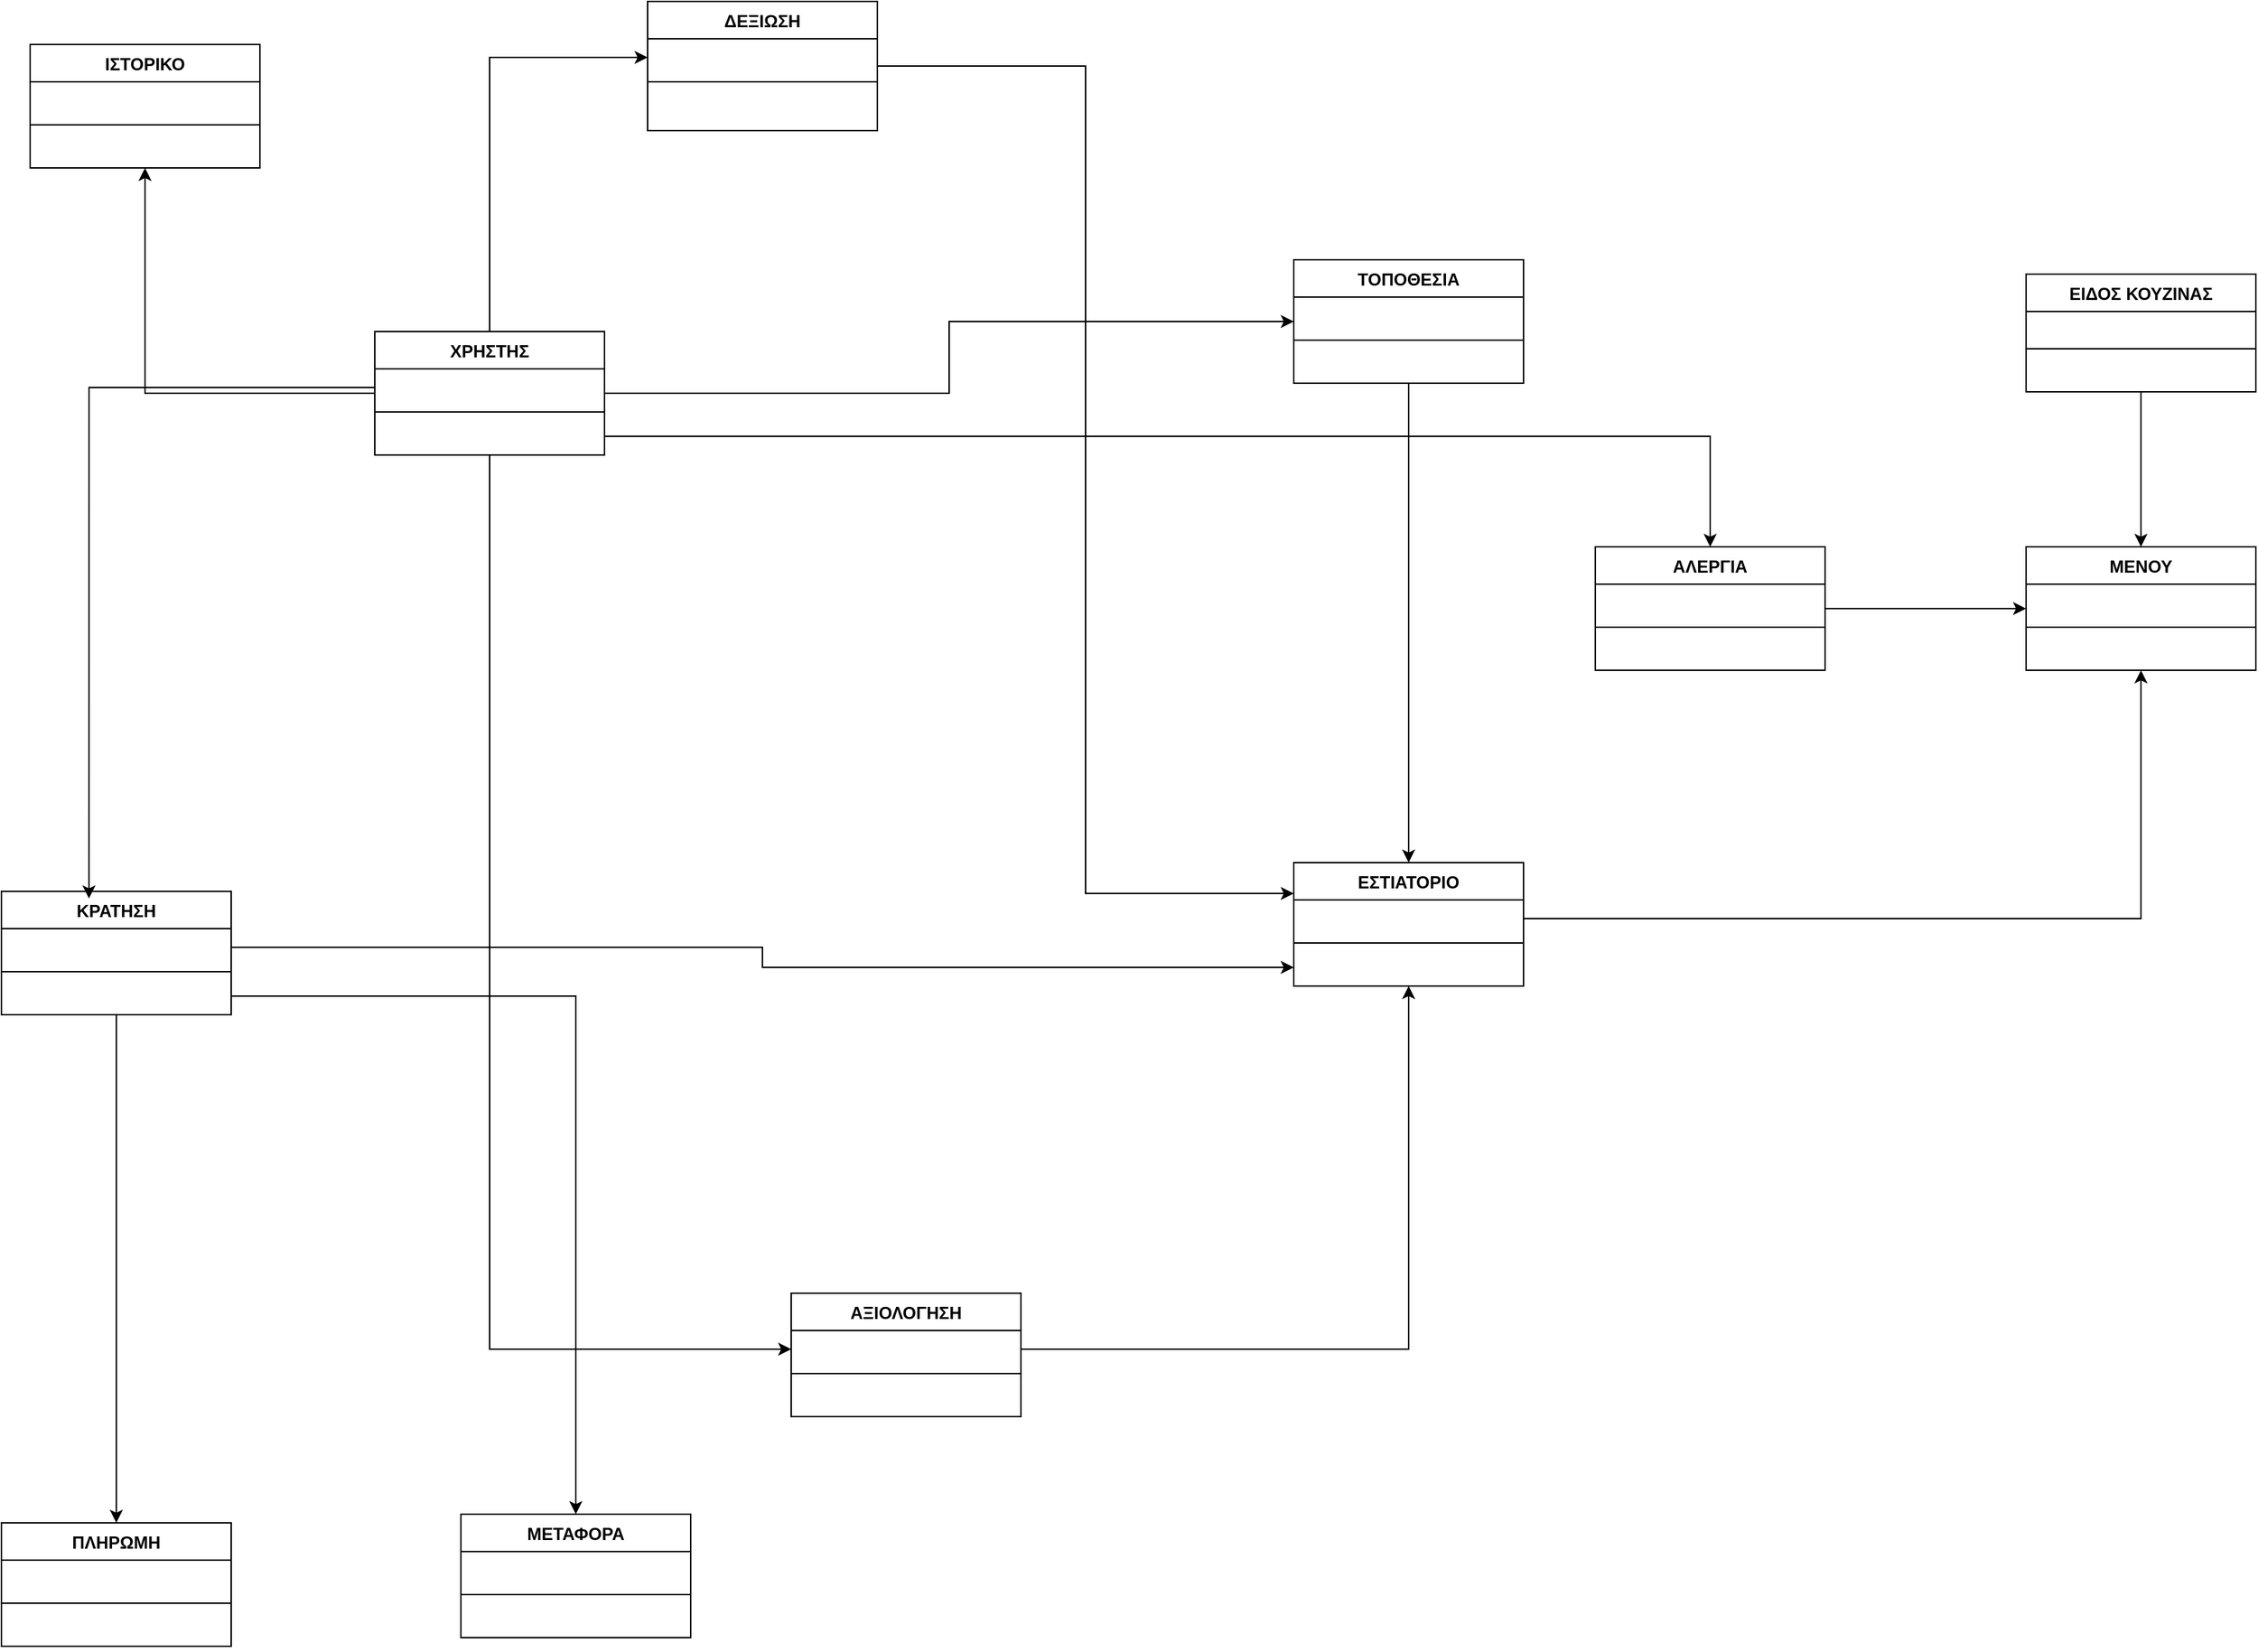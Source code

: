 <mxfile version="26.2.2">
  <diagram id="C5RBs43oDa-KdzZeNtuy" name="Page-1">
    <mxGraphModel dx="1692" dy="2362" grid="1" gridSize="10" guides="1" tooltips="1" connect="1" arrows="1" fold="1" page="1" pageScale="1" pageWidth="827" pageHeight="1169" math="0" shadow="0">
      <root>
        <mxCell id="WIyWlLk6GJQsqaUBKTNV-0" />
        <mxCell id="WIyWlLk6GJQsqaUBKTNV-1" parent="WIyWlLk6GJQsqaUBKTNV-0" />
        <mxCell id="ub9KRwK_nd_Me4nCtyko-33" style="edgeStyle=orthogonalEdgeStyle;rounded=0;orthogonalLoop=1;jettySize=auto;html=1;entryX=0;entryY=0.5;entryDx=0;entryDy=0;" parent="WIyWlLk6GJQsqaUBKTNV-1" source="ub9KRwK_nd_Me4nCtyko-0" target="ub9KRwK_nd_Me4nCtyko-13" edge="1">
          <mxGeometry relative="1" as="geometry" />
        </mxCell>
        <mxCell id="ub9KRwK_nd_Me4nCtyko-61" style="edgeStyle=orthogonalEdgeStyle;rounded=0;orthogonalLoop=1;jettySize=auto;html=1;" parent="WIyWlLk6GJQsqaUBKTNV-1" source="ub9KRwK_nd_Me4nCtyko-0" target="ub9KRwK_nd_Me4nCtyko-4" edge="1">
          <mxGeometry relative="1" as="geometry" />
        </mxCell>
        <mxCell id="ub9KRwK_nd_Me4nCtyko-74" style="edgeStyle=orthogonalEdgeStyle;rounded=0;orthogonalLoop=1;jettySize=auto;html=1;entryX=0;entryY=0.5;entryDx=0;entryDy=0;" parent="WIyWlLk6GJQsqaUBKTNV-1" source="ub9KRwK_nd_Me4nCtyko-0" target="ub9KRwK_nd_Me4nCtyko-68" edge="1">
          <mxGeometry relative="1" as="geometry" />
        </mxCell>
        <mxCell id="LgLEHqYEE3p3ThOKdSF8-6" style="edgeStyle=orthogonalEdgeStyle;rounded=0;orthogonalLoop=1;jettySize=auto;html=1;" edge="1" parent="WIyWlLk6GJQsqaUBKTNV-1" source="ub9KRwK_nd_Me4nCtyko-0" target="LgLEHqYEE3p3ThOKdSF8-0">
          <mxGeometry relative="1" as="geometry" />
        </mxCell>
        <mxCell id="ub9KRwK_nd_Me4nCtyko-0" value="ΧΡΗΣΤΗΣ" style="swimlane;fontStyle=1;align=center;verticalAlign=top;childLayout=stackLayout;horizontal=1;startSize=26;horizontalStack=0;resizeParent=1;resizeParentMax=0;resizeLast=0;collapsible=1;marginBottom=0;whiteSpace=wrap;html=1;" parent="WIyWlLk6GJQsqaUBKTNV-1" vertex="1">
          <mxGeometry x="290" y="-60" width="160" height="86" as="geometry" />
        </mxCell>
        <mxCell id="ub9KRwK_nd_Me4nCtyko-1" value="&amp;nbsp; &amp;nbsp; &amp;nbsp; &amp;nbsp; &amp;nbsp; &amp;nbsp; &amp;nbsp; &amp;nbsp; &amp;nbsp;" style="text;strokeColor=none;fillColor=none;align=left;verticalAlign=top;spacingLeft=4;spacingRight=4;overflow=hidden;rotatable=0;points=[[0,0.5],[1,0.5]];portConstraint=eastwest;whiteSpace=wrap;html=1;" parent="ub9KRwK_nd_Me4nCtyko-0" vertex="1">
          <mxGeometry y="26" width="160" height="26" as="geometry" />
        </mxCell>
        <mxCell id="ub9KRwK_nd_Me4nCtyko-2" value="" style="line;strokeWidth=1;fillColor=none;align=left;verticalAlign=middle;spacingTop=-1;spacingLeft=3;spacingRight=3;rotatable=0;labelPosition=right;points=[];portConstraint=eastwest;strokeColor=inherit;" parent="ub9KRwK_nd_Me4nCtyko-0" vertex="1">
          <mxGeometry y="52" width="160" height="8" as="geometry" />
        </mxCell>
        <mxCell id="ub9KRwK_nd_Me4nCtyko-3" value="&amp;nbsp; &amp;nbsp; &amp;nbsp; &amp;nbsp; &amp;nbsp; &amp;nbsp; &amp;nbsp; &amp;nbsp; &amp;nbsp; &amp;nbsp;&amp;nbsp;" style="text;strokeColor=none;fillColor=none;align=left;verticalAlign=top;spacingLeft=4;spacingRight=4;overflow=hidden;rotatable=0;points=[[0,0.5],[1,0.5]];portConstraint=eastwest;whiteSpace=wrap;html=1;" parent="ub9KRwK_nd_Me4nCtyko-0" vertex="1">
          <mxGeometry y="60" width="160" height="26" as="geometry" />
        </mxCell>
        <mxCell id="ub9KRwK_nd_Me4nCtyko-47" style="edgeStyle=orthogonalEdgeStyle;rounded=0;orthogonalLoop=1;jettySize=auto;html=1;" parent="WIyWlLk6GJQsqaUBKTNV-1" source="ub9KRwK_nd_Me4nCtyko-4" target="ub9KRwK_nd_Me4nCtyko-8" edge="1">
          <mxGeometry relative="1" as="geometry" />
        </mxCell>
        <mxCell id="ub9KRwK_nd_Me4nCtyko-4" value="ΤΟΠΟΘΕΣΙΑ" style="swimlane;fontStyle=1;align=center;verticalAlign=top;childLayout=stackLayout;horizontal=1;startSize=26;horizontalStack=0;resizeParent=1;resizeParentMax=0;resizeLast=0;collapsible=1;marginBottom=0;whiteSpace=wrap;html=1;" parent="WIyWlLk6GJQsqaUBKTNV-1" vertex="1">
          <mxGeometry x="930" y="-110" width="160" height="86" as="geometry" />
        </mxCell>
        <mxCell id="ub9KRwK_nd_Me4nCtyko-5" value="&amp;nbsp;" style="text;strokeColor=none;fillColor=none;align=left;verticalAlign=top;spacingLeft=4;spacingRight=4;overflow=hidden;rotatable=0;points=[[0,0.5],[1,0.5]];portConstraint=eastwest;whiteSpace=wrap;html=1;" parent="ub9KRwK_nd_Me4nCtyko-4" vertex="1">
          <mxGeometry y="26" width="160" height="26" as="geometry" />
        </mxCell>
        <mxCell id="ub9KRwK_nd_Me4nCtyko-6" value="" style="line;strokeWidth=1;fillColor=none;align=left;verticalAlign=middle;spacingTop=-1;spacingLeft=3;spacingRight=3;rotatable=0;labelPosition=right;points=[];portConstraint=eastwest;strokeColor=inherit;" parent="ub9KRwK_nd_Me4nCtyko-4" vertex="1">
          <mxGeometry y="52" width="160" height="8" as="geometry" />
        </mxCell>
        <mxCell id="ub9KRwK_nd_Me4nCtyko-7" value="&amp;nbsp;" style="text;strokeColor=none;fillColor=none;align=left;verticalAlign=top;spacingLeft=4;spacingRight=4;overflow=hidden;rotatable=0;points=[[0,0.5],[1,0.5]];portConstraint=eastwest;whiteSpace=wrap;html=1;" parent="ub9KRwK_nd_Me4nCtyko-4" vertex="1">
          <mxGeometry y="60" width="160" height="26" as="geometry" />
        </mxCell>
        <mxCell id="ub9KRwK_nd_Me4nCtyko-8" value="ΕΣΤΙΑΤΟΡΙΟ" style="swimlane;fontStyle=1;align=center;verticalAlign=top;childLayout=stackLayout;horizontal=1;startSize=26;horizontalStack=0;resizeParent=1;resizeParentMax=0;resizeLast=0;collapsible=1;marginBottom=0;whiteSpace=wrap;html=1;" parent="WIyWlLk6GJQsqaUBKTNV-1" vertex="1">
          <mxGeometry x="930" y="310" width="160" height="86" as="geometry" />
        </mxCell>
        <mxCell id="ub9KRwK_nd_Me4nCtyko-9" value="&amp;nbsp; &amp;nbsp; &amp;nbsp; &amp;nbsp; &amp;nbsp;&amp;nbsp;" style="text;strokeColor=none;fillColor=none;align=left;verticalAlign=top;spacingLeft=4;spacingRight=4;overflow=hidden;rotatable=0;points=[[0,0.5],[1,0.5]];portConstraint=eastwest;whiteSpace=wrap;html=1;" parent="ub9KRwK_nd_Me4nCtyko-8" vertex="1">
          <mxGeometry y="26" width="160" height="26" as="geometry" />
        </mxCell>
        <mxCell id="ub9KRwK_nd_Me4nCtyko-10" value="" style="line;strokeWidth=1;fillColor=none;align=left;verticalAlign=middle;spacingTop=-1;spacingLeft=3;spacingRight=3;rotatable=0;labelPosition=right;points=[];portConstraint=eastwest;strokeColor=inherit;" parent="ub9KRwK_nd_Me4nCtyko-8" vertex="1">
          <mxGeometry y="52" width="160" height="8" as="geometry" />
        </mxCell>
        <mxCell id="ub9KRwK_nd_Me4nCtyko-11" value="&amp;nbsp; &amp;nbsp; &amp;nbsp; &amp;nbsp; &amp;nbsp; &amp;nbsp;&amp;nbsp;" style="text;strokeColor=none;fillColor=none;align=left;verticalAlign=top;spacingLeft=4;spacingRight=4;overflow=hidden;rotatable=0;points=[[0,0.5],[1,0.5]];portConstraint=eastwest;whiteSpace=wrap;html=1;" parent="ub9KRwK_nd_Me4nCtyko-8" vertex="1">
          <mxGeometry y="60" width="160" height="26" as="geometry" />
        </mxCell>
        <mxCell id="ub9KRwK_nd_Me4nCtyko-12" value="&lt;div&gt;ΑΞΙΟΛΟΓΗΣΗ&lt;/div&gt;" style="swimlane;fontStyle=1;align=center;verticalAlign=top;childLayout=stackLayout;horizontal=1;startSize=26;horizontalStack=0;resizeParent=1;resizeParentMax=0;resizeLast=0;collapsible=1;marginBottom=0;whiteSpace=wrap;html=1;" parent="WIyWlLk6GJQsqaUBKTNV-1" vertex="1">
          <mxGeometry x="580" y="610" width="160" height="86" as="geometry" />
        </mxCell>
        <mxCell id="ub9KRwK_nd_Me4nCtyko-13" value="&amp;nbsp; &amp;nbsp; &amp;nbsp; &amp;nbsp; &amp;nbsp; &amp;nbsp;&amp;nbsp;" style="text;strokeColor=none;fillColor=none;align=left;verticalAlign=top;spacingLeft=4;spacingRight=4;overflow=hidden;rotatable=0;points=[[0,0.5],[1,0.5]];portConstraint=eastwest;whiteSpace=wrap;html=1;" parent="ub9KRwK_nd_Me4nCtyko-12" vertex="1">
          <mxGeometry y="26" width="160" height="26" as="geometry" />
        </mxCell>
        <mxCell id="ub9KRwK_nd_Me4nCtyko-14" value="" style="line;strokeWidth=1;fillColor=none;align=left;verticalAlign=middle;spacingTop=-1;spacingLeft=3;spacingRight=3;rotatable=0;labelPosition=right;points=[];portConstraint=eastwest;strokeColor=inherit;" parent="ub9KRwK_nd_Me4nCtyko-12" vertex="1">
          <mxGeometry y="52" width="160" height="8" as="geometry" />
        </mxCell>
        <mxCell id="ub9KRwK_nd_Me4nCtyko-15" value="&amp;nbsp; &amp;nbsp; &amp;nbsp; &amp;nbsp; &amp;nbsp; &amp;nbsp;&amp;nbsp;" style="text;strokeColor=none;fillColor=none;align=left;verticalAlign=top;spacingLeft=4;spacingRight=4;overflow=hidden;rotatable=0;points=[[0,0.5],[1,0.5]];portConstraint=eastwest;whiteSpace=wrap;html=1;" parent="ub9KRwK_nd_Me4nCtyko-12" vertex="1">
          <mxGeometry y="60" width="160" height="26" as="geometry" />
        </mxCell>
        <mxCell id="ub9KRwK_nd_Me4nCtyko-58" style="edgeStyle=orthogonalEdgeStyle;rounded=0;orthogonalLoop=1;jettySize=auto;html=1;" parent="WIyWlLk6GJQsqaUBKTNV-1" source="ub9KRwK_nd_Me4nCtyko-16" target="ub9KRwK_nd_Me4nCtyko-53" edge="1">
          <mxGeometry relative="1" as="geometry" />
        </mxCell>
        <mxCell id="ub9KRwK_nd_Me4nCtyko-16" value="ΚΡΑΤΗΣΗ" style="swimlane;fontStyle=1;align=center;verticalAlign=top;childLayout=stackLayout;horizontal=1;startSize=26;horizontalStack=0;resizeParent=1;resizeParentMax=0;resizeLast=0;collapsible=1;marginBottom=0;whiteSpace=wrap;html=1;" parent="WIyWlLk6GJQsqaUBKTNV-1" vertex="1">
          <mxGeometry x="30" y="330" width="160" height="86" as="geometry" />
        </mxCell>
        <mxCell id="ub9KRwK_nd_Me4nCtyko-17" value="&amp;nbsp; &amp;nbsp; &amp;nbsp; &amp;nbsp; &amp;nbsp;" style="text;strokeColor=none;fillColor=none;align=left;verticalAlign=top;spacingLeft=4;spacingRight=4;overflow=hidden;rotatable=0;points=[[0,0.5],[1,0.5]];portConstraint=eastwest;whiteSpace=wrap;html=1;" parent="ub9KRwK_nd_Me4nCtyko-16" vertex="1">
          <mxGeometry y="26" width="160" height="26" as="geometry" />
        </mxCell>
        <mxCell id="ub9KRwK_nd_Me4nCtyko-18" value="" style="line;strokeWidth=1;fillColor=none;align=left;verticalAlign=middle;spacingTop=-1;spacingLeft=3;spacingRight=3;rotatable=0;labelPosition=right;points=[];portConstraint=eastwest;strokeColor=inherit;" parent="ub9KRwK_nd_Me4nCtyko-16" vertex="1">
          <mxGeometry y="52" width="160" height="8" as="geometry" />
        </mxCell>
        <mxCell id="ub9KRwK_nd_Me4nCtyko-19" value="&amp;nbsp; &amp;nbsp; &amp;nbsp; &amp;nbsp; &amp;nbsp; &amp;nbsp; &amp;nbsp;" style="text;strokeColor=none;fillColor=none;align=left;verticalAlign=top;spacingLeft=4;spacingRight=4;overflow=hidden;rotatable=0;points=[[0,0.5],[1,0.5]];portConstraint=eastwest;whiteSpace=wrap;html=1;" parent="ub9KRwK_nd_Me4nCtyko-16" vertex="1">
          <mxGeometry y="60" width="160" height="26" as="geometry" />
        </mxCell>
        <mxCell id="ub9KRwK_nd_Me4nCtyko-20" value="ΜΕΝΟΥ" style="swimlane;fontStyle=1;align=center;verticalAlign=top;childLayout=stackLayout;horizontal=1;startSize=26;horizontalStack=0;resizeParent=1;resizeParentMax=0;resizeLast=0;collapsible=1;marginBottom=0;whiteSpace=wrap;html=1;" parent="WIyWlLk6GJQsqaUBKTNV-1" vertex="1">
          <mxGeometry x="1440" y="90" width="160" height="86" as="geometry" />
        </mxCell>
        <mxCell id="ub9KRwK_nd_Me4nCtyko-21" value="&amp;nbsp; &amp;nbsp; &amp;nbsp;" style="text;strokeColor=none;fillColor=none;align=left;verticalAlign=top;spacingLeft=4;spacingRight=4;overflow=hidden;rotatable=0;points=[[0,0.5],[1,0.5]];portConstraint=eastwest;whiteSpace=wrap;html=1;" parent="ub9KRwK_nd_Me4nCtyko-20" vertex="1">
          <mxGeometry y="26" width="160" height="26" as="geometry" />
        </mxCell>
        <mxCell id="ub9KRwK_nd_Me4nCtyko-22" value="" style="line;strokeWidth=1;fillColor=none;align=left;verticalAlign=middle;spacingTop=-1;spacingLeft=3;spacingRight=3;rotatable=0;labelPosition=right;points=[];portConstraint=eastwest;strokeColor=inherit;" parent="ub9KRwK_nd_Me4nCtyko-20" vertex="1">
          <mxGeometry y="52" width="160" height="8" as="geometry" />
        </mxCell>
        <mxCell id="ub9KRwK_nd_Me4nCtyko-23" value="&amp;nbsp; &amp;nbsp; &amp;nbsp; &amp;nbsp; &amp;nbsp;" style="text;strokeColor=none;fillColor=none;align=left;verticalAlign=top;spacingLeft=4;spacingRight=4;overflow=hidden;rotatable=0;points=[[0,0.5],[1,0.5]];portConstraint=eastwest;whiteSpace=wrap;html=1;" parent="ub9KRwK_nd_Me4nCtyko-20" vertex="1">
          <mxGeometry y="60" width="160" height="26" as="geometry" />
        </mxCell>
        <mxCell id="ub9KRwK_nd_Me4nCtyko-42" style="edgeStyle=orthogonalEdgeStyle;rounded=0;orthogonalLoop=1;jettySize=auto;html=1;" parent="WIyWlLk6GJQsqaUBKTNV-1" source="ub9KRwK_nd_Me4nCtyko-24" target="ub9KRwK_nd_Me4nCtyko-20" edge="1">
          <mxGeometry relative="1" as="geometry" />
        </mxCell>
        <mxCell id="ub9KRwK_nd_Me4nCtyko-24" value="&lt;div&gt;ΕΙΔΟΣ ΚΟΥΖΙΝΑΣ&lt;/div&gt;" style="swimlane;fontStyle=1;align=center;verticalAlign=top;childLayout=stackLayout;horizontal=1;startSize=26;horizontalStack=0;resizeParent=1;resizeParentMax=0;resizeLast=0;collapsible=1;marginBottom=0;whiteSpace=wrap;html=1;" parent="WIyWlLk6GJQsqaUBKTNV-1" vertex="1">
          <mxGeometry x="1440" y="-100" width="160" height="82" as="geometry" />
        </mxCell>
        <mxCell id="ub9KRwK_nd_Me4nCtyko-25" value="&amp;nbsp; &amp;nbsp; &amp;nbsp; &amp;nbsp; &amp;nbsp;" style="text;strokeColor=none;fillColor=none;align=left;verticalAlign=top;spacingLeft=4;spacingRight=4;overflow=hidden;rotatable=0;points=[[0,0.5],[1,0.5]];portConstraint=eastwest;whiteSpace=wrap;html=1;" parent="ub9KRwK_nd_Me4nCtyko-24" vertex="1">
          <mxGeometry y="26" width="160" height="22" as="geometry" />
        </mxCell>
        <mxCell id="ub9KRwK_nd_Me4nCtyko-26" value="" style="line;strokeWidth=1;fillColor=none;align=left;verticalAlign=middle;spacingTop=-1;spacingLeft=3;spacingRight=3;rotatable=0;labelPosition=right;points=[];portConstraint=eastwest;strokeColor=inherit;" parent="ub9KRwK_nd_Me4nCtyko-24" vertex="1">
          <mxGeometry y="48" width="160" height="8" as="geometry" />
        </mxCell>
        <mxCell id="ub9KRwK_nd_Me4nCtyko-27" value="&amp;nbsp; &amp;nbsp; &amp;nbsp; &amp;nbsp; &amp;nbsp; &amp;nbsp; &amp;nbsp; &amp;nbsp; &amp;nbsp; &amp;nbsp;" style="text;strokeColor=none;fillColor=none;align=left;verticalAlign=top;spacingLeft=4;spacingRight=4;overflow=hidden;rotatable=0;points=[[0,0.5],[1,0.5]];portConstraint=eastwest;whiteSpace=wrap;html=1;" parent="ub9KRwK_nd_Me4nCtyko-24" vertex="1">
          <mxGeometry y="56" width="160" height="26" as="geometry" />
        </mxCell>
        <mxCell id="ub9KRwK_nd_Me4nCtyko-44" style="edgeStyle=orthogonalEdgeStyle;rounded=0;orthogonalLoop=1;jettySize=auto;html=1;" parent="WIyWlLk6GJQsqaUBKTNV-1" source="ub9KRwK_nd_Me4nCtyko-28" target="ub9KRwK_nd_Me4nCtyko-20" edge="1">
          <mxGeometry relative="1" as="geometry" />
        </mxCell>
        <mxCell id="ub9KRwK_nd_Me4nCtyko-28" value="ΑΛΕΡΓΙΑ" style="swimlane;fontStyle=1;align=center;verticalAlign=top;childLayout=stackLayout;horizontal=1;startSize=26;horizontalStack=0;resizeParent=1;resizeParentMax=0;resizeLast=0;collapsible=1;marginBottom=0;whiteSpace=wrap;html=1;" parent="WIyWlLk6GJQsqaUBKTNV-1" vertex="1">
          <mxGeometry x="1140" y="90" width="160" height="86" as="geometry" />
        </mxCell>
        <mxCell id="ub9KRwK_nd_Me4nCtyko-29" value="&amp;nbsp; &amp;nbsp; &amp;nbsp; &amp;nbsp;&amp;nbsp;" style="text;strokeColor=none;fillColor=none;align=left;verticalAlign=top;spacingLeft=4;spacingRight=4;overflow=hidden;rotatable=0;points=[[0,0.5],[1,0.5]];portConstraint=eastwest;whiteSpace=wrap;html=1;" parent="ub9KRwK_nd_Me4nCtyko-28" vertex="1">
          <mxGeometry y="26" width="160" height="26" as="geometry" />
        </mxCell>
        <mxCell id="ub9KRwK_nd_Me4nCtyko-30" value="" style="line;strokeWidth=1;fillColor=none;align=left;verticalAlign=middle;spacingTop=-1;spacingLeft=3;spacingRight=3;rotatable=0;labelPosition=right;points=[];portConstraint=eastwest;strokeColor=inherit;" parent="ub9KRwK_nd_Me4nCtyko-28" vertex="1">
          <mxGeometry y="52" width="160" height="8" as="geometry" />
        </mxCell>
        <mxCell id="ub9KRwK_nd_Me4nCtyko-31" value="&amp;nbsp; &amp;nbsp; &amp;nbsp; &amp;nbsp;" style="text;strokeColor=none;fillColor=none;align=left;verticalAlign=top;spacingLeft=4;spacingRight=4;overflow=hidden;rotatable=0;points=[[0,0.5],[1,0.5]];portConstraint=eastwest;whiteSpace=wrap;html=1;" parent="ub9KRwK_nd_Me4nCtyko-28" vertex="1">
          <mxGeometry y="60" width="160" height="26" as="geometry" />
        </mxCell>
        <mxCell id="ub9KRwK_nd_Me4nCtyko-36" style="edgeStyle=orthogonalEdgeStyle;rounded=0;orthogonalLoop=1;jettySize=auto;html=1;entryX=0.381;entryY=0.058;entryDx=0;entryDy=0;entryPerimeter=0;" parent="WIyWlLk6GJQsqaUBKTNV-1" source="ub9KRwK_nd_Me4nCtyko-1" target="ub9KRwK_nd_Me4nCtyko-16" edge="1">
          <mxGeometry relative="1" as="geometry" />
        </mxCell>
        <mxCell id="ub9KRwK_nd_Me4nCtyko-49" style="edgeStyle=orthogonalEdgeStyle;rounded=0;orthogonalLoop=1;jettySize=auto;html=1;" parent="WIyWlLk6GJQsqaUBKTNV-1" source="ub9KRwK_nd_Me4nCtyko-13" target="ub9KRwK_nd_Me4nCtyko-8" edge="1">
          <mxGeometry relative="1" as="geometry" />
        </mxCell>
        <mxCell id="ub9KRwK_nd_Me4nCtyko-53" value="&lt;div&gt;ΠΛΗΡΩΜΗ&lt;/div&gt;" style="swimlane;fontStyle=1;align=center;verticalAlign=top;childLayout=stackLayout;horizontal=1;startSize=26;horizontalStack=0;resizeParent=1;resizeParentMax=0;resizeLast=0;collapsible=1;marginBottom=0;whiteSpace=wrap;html=1;" parent="WIyWlLk6GJQsqaUBKTNV-1" vertex="1">
          <mxGeometry x="30" y="770" width="160" height="86" as="geometry" />
        </mxCell>
        <mxCell id="ub9KRwK_nd_Me4nCtyko-54" value="&amp;nbsp; &amp;nbsp; &amp;nbsp; &amp;nbsp;" style="text;strokeColor=none;fillColor=none;align=left;verticalAlign=top;spacingLeft=4;spacingRight=4;overflow=hidden;rotatable=0;points=[[0,0.5],[1,0.5]];portConstraint=eastwest;whiteSpace=wrap;html=1;" parent="ub9KRwK_nd_Me4nCtyko-53" vertex="1">
          <mxGeometry y="26" width="160" height="26" as="geometry" />
        </mxCell>
        <mxCell id="ub9KRwK_nd_Me4nCtyko-55" value="" style="line;strokeWidth=1;fillColor=none;align=left;verticalAlign=middle;spacingTop=-1;spacingLeft=3;spacingRight=3;rotatable=0;labelPosition=right;points=[];portConstraint=eastwest;strokeColor=inherit;" parent="ub9KRwK_nd_Me4nCtyko-53" vertex="1">
          <mxGeometry y="52" width="160" height="8" as="geometry" />
        </mxCell>
        <mxCell id="ub9KRwK_nd_Me4nCtyko-56" value="&amp;nbsp; &amp;nbsp; &amp;nbsp; &amp;nbsp; &amp;nbsp; &amp;nbsp; &amp;nbsp; &amp;nbsp; &amp;nbsp;" style="text;strokeColor=none;fillColor=none;align=left;verticalAlign=top;spacingLeft=4;spacingRight=4;overflow=hidden;rotatable=0;points=[[0,0.5],[1,0.5]];portConstraint=eastwest;whiteSpace=wrap;html=1;" parent="ub9KRwK_nd_Me4nCtyko-53" vertex="1">
          <mxGeometry y="60" width="160" height="26" as="geometry" />
        </mxCell>
        <mxCell id="ub9KRwK_nd_Me4nCtyko-60" style="edgeStyle=orthogonalEdgeStyle;rounded=0;orthogonalLoop=1;jettySize=auto;html=1;" parent="WIyWlLk6GJQsqaUBKTNV-1" source="ub9KRwK_nd_Me4nCtyko-9" target="ub9KRwK_nd_Me4nCtyko-20" edge="1">
          <mxGeometry relative="1" as="geometry" />
        </mxCell>
        <mxCell id="ub9KRwK_nd_Me4nCtyko-62" value="&lt;div&gt;ΜΕΤΑΦΟΡΑ&lt;/div&gt;" style="swimlane;fontStyle=1;align=center;verticalAlign=top;childLayout=stackLayout;horizontal=1;startSize=26;horizontalStack=0;resizeParent=1;resizeParentMax=0;resizeLast=0;collapsible=1;marginBottom=0;whiteSpace=wrap;html=1;" parent="WIyWlLk6GJQsqaUBKTNV-1" vertex="1">
          <mxGeometry x="350" y="764" width="160" height="86" as="geometry" />
        </mxCell>
        <mxCell id="ub9KRwK_nd_Me4nCtyko-63" value="&amp;nbsp; &amp;nbsp;" style="text;strokeColor=none;fillColor=none;align=left;verticalAlign=top;spacingLeft=4;spacingRight=4;overflow=hidden;rotatable=0;points=[[0,0.5],[1,0.5]];portConstraint=eastwest;whiteSpace=wrap;html=1;" parent="ub9KRwK_nd_Me4nCtyko-62" vertex="1">
          <mxGeometry y="26" width="160" height="26" as="geometry" />
        </mxCell>
        <mxCell id="ub9KRwK_nd_Me4nCtyko-64" value="" style="line;strokeWidth=1;fillColor=none;align=left;verticalAlign=middle;spacingTop=-1;spacingLeft=3;spacingRight=3;rotatable=0;labelPosition=right;points=[];portConstraint=eastwest;strokeColor=inherit;" parent="ub9KRwK_nd_Me4nCtyko-62" vertex="1">
          <mxGeometry y="52" width="160" height="8" as="geometry" />
        </mxCell>
        <mxCell id="ub9KRwK_nd_Me4nCtyko-65" value="&amp;nbsp; &amp;nbsp;" style="text;strokeColor=none;fillColor=none;align=left;verticalAlign=top;spacingLeft=4;spacingRight=4;overflow=hidden;rotatable=0;points=[[0,0.5],[1,0.5]];portConstraint=eastwest;whiteSpace=wrap;html=1;" parent="ub9KRwK_nd_Me4nCtyko-62" vertex="1">
          <mxGeometry y="60" width="160" height="26" as="geometry" />
        </mxCell>
        <mxCell id="ub9KRwK_nd_Me4nCtyko-73" style="edgeStyle=orthogonalEdgeStyle;rounded=0;orthogonalLoop=1;jettySize=auto;html=1;entryX=0;entryY=0.25;entryDx=0;entryDy=0;" parent="WIyWlLk6GJQsqaUBKTNV-1" source="ub9KRwK_nd_Me4nCtyko-67" target="ub9KRwK_nd_Me4nCtyko-8" edge="1">
          <mxGeometry relative="1" as="geometry" />
        </mxCell>
        <mxCell id="ub9KRwK_nd_Me4nCtyko-67" value="ΔΕΞΙΩΣΗ" style="swimlane;fontStyle=1;align=center;verticalAlign=top;childLayout=stackLayout;horizontal=1;startSize=26;horizontalStack=0;resizeParent=1;resizeParentMax=0;resizeLast=0;collapsible=1;marginBottom=0;whiteSpace=wrap;html=1;" parent="WIyWlLk6GJQsqaUBKTNV-1" vertex="1">
          <mxGeometry x="480" y="-290" width="160" height="90" as="geometry" />
        </mxCell>
        <mxCell id="ub9KRwK_nd_Me4nCtyko-68" value="&amp;nbsp; &amp;nbsp;&amp;nbsp;" style="text;strokeColor=none;fillColor=none;align=left;verticalAlign=top;spacingLeft=4;spacingRight=4;overflow=hidden;rotatable=0;points=[[0,0.5],[1,0.5]];portConstraint=eastwest;whiteSpace=wrap;html=1;" parent="ub9KRwK_nd_Me4nCtyko-67" vertex="1">
          <mxGeometry y="26" width="160" height="26" as="geometry" />
        </mxCell>
        <mxCell id="ub9KRwK_nd_Me4nCtyko-69" value="" style="line;strokeWidth=1;fillColor=none;align=left;verticalAlign=middle;spacingTop=-1;spacingLeft=3;spacingRight=3;rotatable=0;labelPosition=right;points=[];portConstraint=eastwest;strokeColor=inherit;" parent="ub9KRwK_nd_Me4nCtyko-67" vertex="1">
          <mxGeometry y="52" width="160" height="8" as="geometry" />
        </mxCell>
        <mxCell id="ub9KRwK_nd_Me4nCtyko-70" value="&amp;nbsp; &amp;nbsp; &amp;nbsp;" style="text;strokeColor=none;fillColor=none;align=left;verticalAlign=top;spacingLeft=4;spacingRight=4;overflow=hidden;rotatable=0;points=[[0,0.5],[1,0.5]];portConstraint=eastwest;whiteSpace=wrap;html=1;" parent="ub9KRwK_nd_Me4nCtyko-67" vertex="1">
          <mxGeometry y="60" width="160" height="30" as="geometry" />
        </mxCell>
        <mxCell id="ub9KRwK_nd_Me4nCtyko-75" style="edgeStyle=orthogonalEdgeStyle;rounded=0;orthogonalLoop=1;jettySize=auto;html=1;" parent="WIyWlLk6GJQsqaUBKTNV-1" source="ub9KRwK_nd_Me4nCtyko-3" target="ub9KRwK_nd_Me4nCtyko-28" edge="1">
          <mxGeometry relative="1" as="geometry" />
        </mxCell>
        <mxCell id="ub9KRwK_nd_Me4nCtyko-76" style="edgeStyle=orthogonalEdgeStyle;rounded=0;orthogonalLoop=1;jettySize=auto;html=1;" parent="WIyWlLk6GJQsqaUBKTNV-1" source="ub9KRwK_nd_Me4nCtyko-19" target="ub9KRwK_nd_Me4nCtyko-62" edge="1">
          <mxGeometry relative="1" as="geometry" />
        </mxCell>
        <mxCell id="ub9KRwK_nd_Me4nCtyko-78" style="edgeStyle=orthogonalEdgeStyle;rounded=0;orthogonalLoop=1;jettySize=auto;html=1;exitX=1;exitY=0.5;exitDx=0;exitDy=0;entryX=0;entryY=0.5;entryDx=0;entryDy=0;" parent="WIyWlLk6GJQsqaUBKTNV-1" source="ub9KRwK_nd_Me4nCtyko-17" target="ub9KRwK_nd_Me4nCtyko-11" edge="1">
          <mxGeometry relative="1" as="geometry" />
        </mxCell>
        <mxCell id="LgLEHqYEE3p3ThOKdSF8-0" value="ΙΣΤΟΡΙΚΟ" style="swimlane;fontStyle=1;align=center;verticalAlign=top;childLayout=stackLayout;horizontal=1;startSize=26;horizontalStack=0;resizeParent=1;resizeParentMax=0;resizeLast=0;collapsible=1;marginBottom=0;whiteSpace=wrap;html=1;" vertex="1" parent="WIyWlLk6GJQsqaUBKTNV-1">
          <mxGeometry x="50" y="-260" width="160" height="86" as="geometry" />
        </mxCell>
        <mxCell id="LgLEHqYEE3p3ThOKdSF8-1" value="&amp;nbsp; &amp;nbsp;&amp;nbsp;" style="text;strokeColor=none;fillColor=none;align=left;verticalAlign=top;spacingLeft=4;spacingRight=4;overflow=hidden;rotatable=0;points=[[0,0.5],[1,0.5]];portConstraint=eastwest;whiteSpace=wrap;html=1;" vertex="1" parent="LgLEHqYEE3p3ThOKdSF8-0">
          <mxGeometry y="26" width="160" height="26" as="geometry" />
        </mxCell>
        <mxCell id="LgLEHqYEE3p3ThOKdSF8-2" value="" style="line;strokeWidth=1;fillColor=none;align=left;verticalAlign=middle;spacingTop=-1;spacingLeft=3;spacingRight=3;rotatable=0;labelPosition=right;points=[];portConstraint=eastwest;strokeColor=inherit;" vertex="1" parent="LgLEHqYEE3p3ThOKdSF8-0">
          <mxGeometry y="52" width="160" height="8" as="geometry" />
        </mxCell>
        <mxCell id="LgLEHqYEE3p3ThOKdSF8-3" value="&amp;nbsp; &amp;nbsp; &amp;nbsp;" style="text;strokeColor=none;fillColor=none;align=left;verticalAlign=top;spacingLeft=4;spacingRight=4;overflow=hidden;rotatable=0;points=[[0,0.5],[1,0.5]];portConstraint=eastwest;whiteSpace=wrap;html=1;" vertex="1" parent="LgLEHqYEE3p3ThOKdSF8-0">
          <mxGeometry y="60" width="160" height="26" as="geometry" />
        </mxCell>
      </root>
    </mxGraphModel>
  </diagram>
</mxfile>
